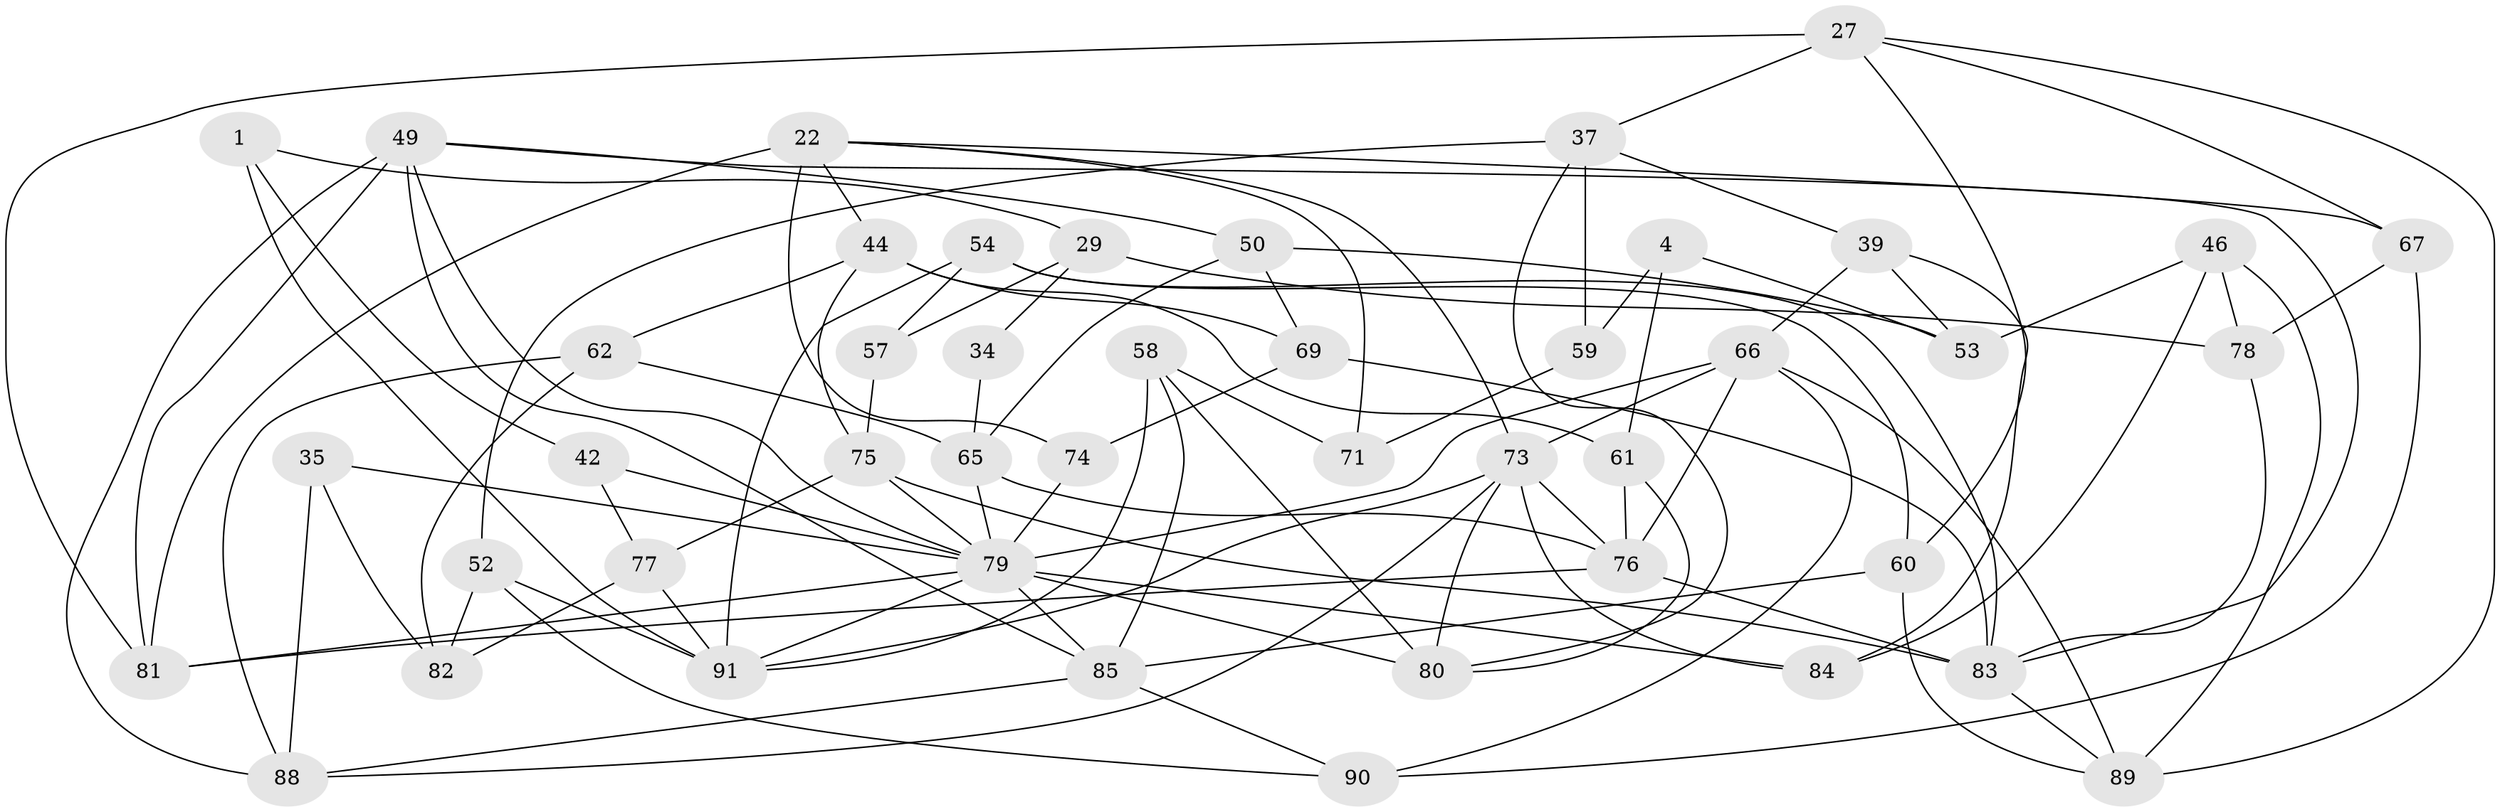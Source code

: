 // original degree distribution, {4: 1.0}
// Generated by graph-tools (version 1.1) at 2025/59/03/09/25 04:59:34]
// undirected, 45 vertices, 103 edges
graph export_dot {
graph [start="1"]
  node [color=gray90,style=filled];
  1;
  4;
  22 [super="+20"];
  27 [super="+10"];
  29 [super="+11+26"];
  34;
  35;
  37 [super="+18"];
  39;
  42;
  44 [super="+25"];
  46;
  49 [super="+45+15"];
  50;
  52;
  53;
  54 [super="+36"];
  57;
  58;
  59 [super="+48"];
  60 [super="+30"];
  61;
  62;
  65 [super="+56"];
  66 [super="+5+64+63"];
  67 [super="+51"];
  69;
  71;
  73 [super="+2+12+55"];
  74 [super="+70"];
  75 [super="+3"];
  76 [super="+38"];
  77;
  78 [super="+32"];
  79 [super="+47+43+68"];
  80 [super="+23"];
  81 [super="+13+21"];
  82;
  83 [super="+40"];
  84;
  85 [super="+41"];
  88 [super="+31+19"];
  89 [super="+87+86"];
  90 [super="+24"];
  91 [super="+72"];
  1 -- 42;
  1 -- 29 [weight=2];
  1 -- 91;
  4 -- 59 [weight=2];
  4 -- 61;
  4 -- 53;
  22 -- 44;
  22 -- 73;
  22 -- 81 [weight=2];
  22 -- 67;
  22 -- 71;
  22 -- 74 [weight=2];
  27 -- 60;
  27 -- 81 [weight=2];
  27 -- 67;
  27 -- 37;
  27 -- 89;
  29 -- 34 [weight=2];
  29 -- 57 [weight=2];
  29 -- 78 [weight=2];
  34 -- 65 [weight=2];
  35 -- 79;
  35 -- 82;
  35 -- 88 [weight=2];
  37 -- 52;
  37 -- 59 [weight=2];
  37 -- 39;
  37 -- 80;
  39 -- 53;
  39 -- 84;
  39 -- 66;
  42 -- 77;
  42 -- 79 [weight=2];
  44 -- 69;
  44 -- 75 [weight=2];
  44 -- 61;
  44 -- 62;
  46 -- 84;
  46 -- 53;
  46 -- 89;
  46 -- 78;
  49 -- 85 [weight=2];
  49 -- 88 [weight=2];
  49 -- 81;
  49 -- 50;
  49 -- 83;
  49 -- 79;
  50 -- 65;
  50 -- 53;
  50 -- 69;
  52 -- 82;
  52 -- 90;
  52 -- 91;
  54 -- 57;
  54 -- 83 [weight=2];
  54 -- 91 [weight=2];
  54 -- 60;
  57 -- 75;
  58 -- 71;
  58 -- 80;
  58 -- 91;
  58 -- 85;
  59 -- 71 [weight=2];
  60 -- 85 [weight=2];
  60 -- 89 [weight=2];
  61 -- 80;
  61 -- 76;
  62 -- 82;
  62 -- 65;
  62 -- 88;
  65 -- 79;
  65 -- 76;
  66 -- 73 [weight=2];
  66 -- 90;
  66 -- 76;
  66 -- 79 [weight=2];
  66 -- 89 [weight=3];
  67 -- 78 [weight=2];
  67 -- 90 [weight=2];
  69 -- 83;
  69 -- 74;
  73 -- 84;
  73 -- 80 [weight=2];
  73 -- 88 [weight=2];
  73 -- 91;
  73 -- 76;
  74 -- 79 [weight=3];
  75 -- 83;
  75 -- 77;
  75 -- 79;
  76 -- 83;
  76 -- 81;
  77 -- 82;
  77 -- 91;
  78 -- 83;
  79 -- 80;
  79 -- 84;
  79 -- 81 [weight=2];
  79 -- 85 [weight=2];
  79 -- 91;
  83 -- 89;
  85 -- 88;
  85 -- 90 [weight=2];
}

